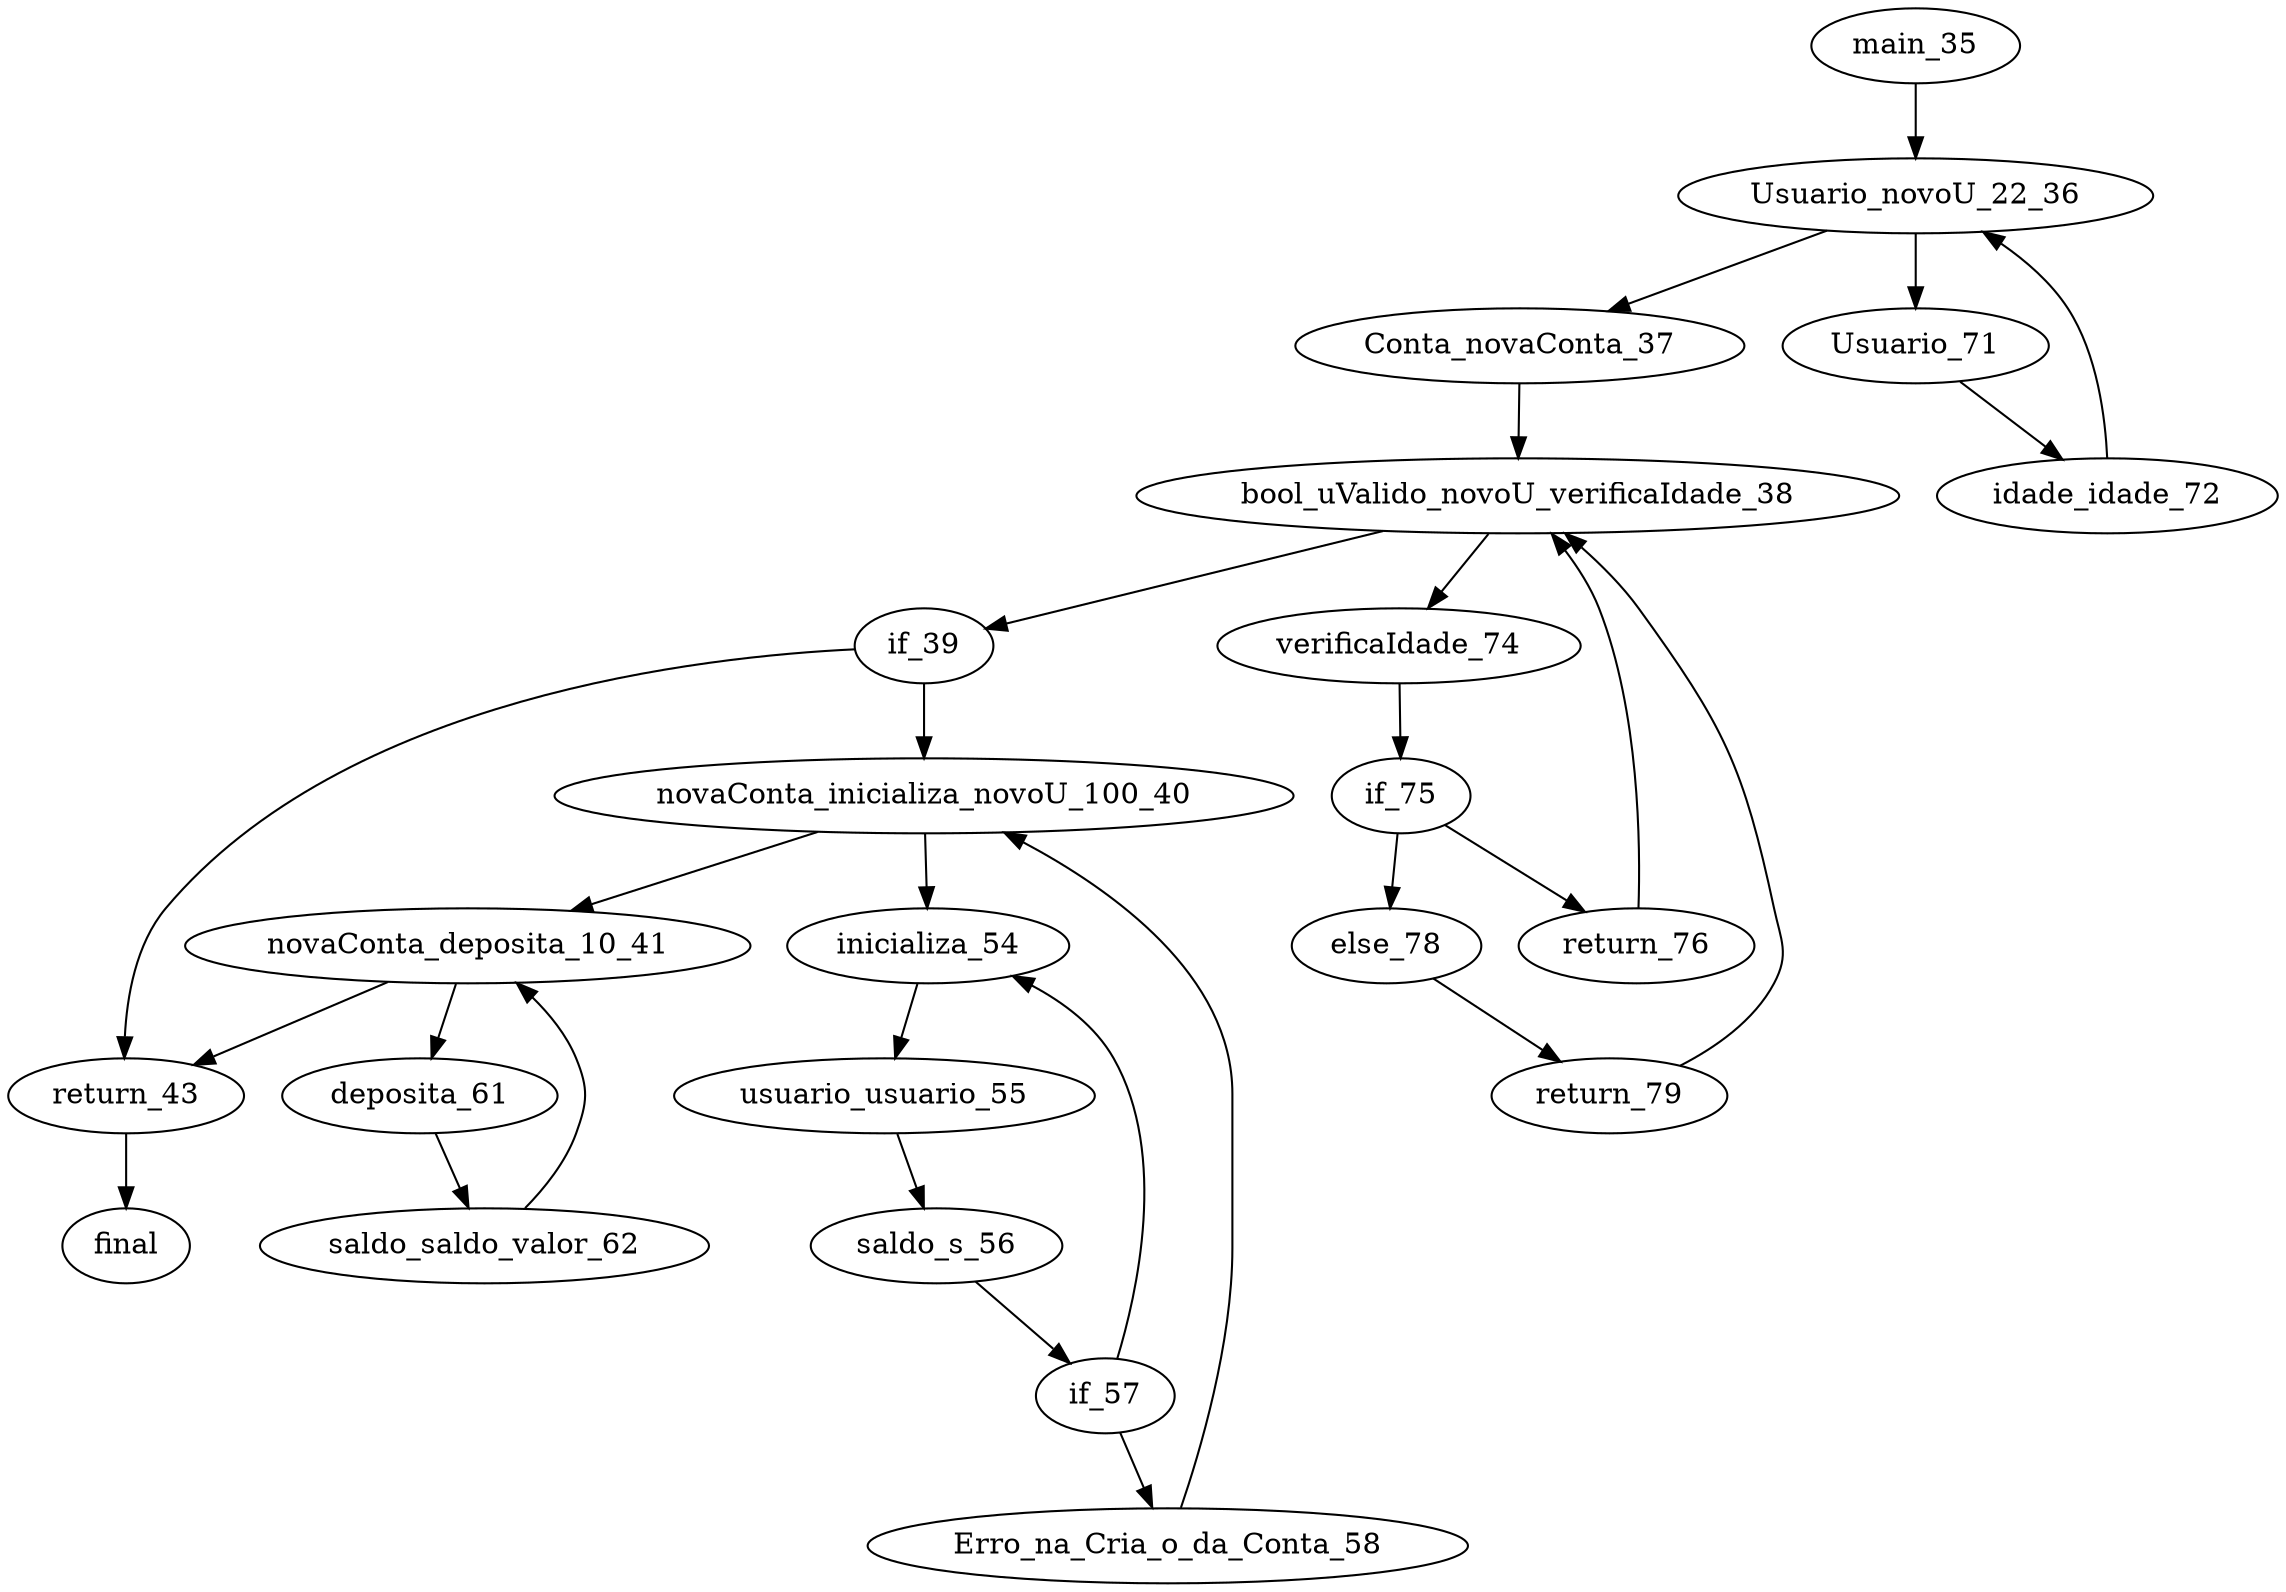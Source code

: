 strict digraph G {
main_35;
Usuario_novoU_22_36;
Conta_novaConta_37;
bool_uValido_novoU_verificaIdade_38;
if_39;
novaConta_inicializa_novoU_100_40;
novaConta_deposita_10_41;
return_43;
Usuario_71;
idade_idade_72;
verificaIdade_74;
if_75;
return_76;
else_78;
return_79;
inicializa_54;
usuario_usuario_55;
saldo_s_56;
if_57;
Erro_na_Cria_o_da_Conta_58;
deposita_61;
saldo_saldo_valor_62;
final;
main_35->Usuario_novoU_22_36;
Usuario_novoU_22_36->Conta_novaConta_37;
Conta_novaConta_37->bool_uValido_novoU_verificaIdade_38;
bool_uValido_novoU_verificaIdade_38->if_39;
if_39->novaConta_inicializa_novoU_100_40;
novaConta_inicializa_novoU_100_40->novaConta_deposita_10_41;
novaConta_deposita_10_41->return_43;
if_39->return_43;
return_43->final;
usuario_usuario_55->saldo_s_56;
saldo_s_56->if_57;
if_57->Erro_na_Cria_o_da_Conta_58;
if_75->return_76;
if_75->else_78;
else_78->return_79;
Usuario_71->idade_idade_72;
Usuario_novoU_22_36->Usuario_71;
idade_idade_72->Usuario_novoU_22_36;
verificaIdade_74->if_75;
bool_uValido_novoU_verificaIdade_38->verificaIdade_74;
return_76->bool_uValido_novoU_verificaIdade_38;
return_79->bool_uValido_novoU_verificaIdade_38;
inicializa_54->usuario_usuario_55;
if_57->inicializa_54;
novaConta_inicializa_novoU_100_40->inicializa_54;
Erro_na_Cria_o_da_Conta_58->novaConta_inicializa_novoU_100_40;
deposita_61->saldo_saldo_valor_62;
novaConta_deposita_10_41->deposita_61;
saldo_saldo_valor_62->novaConta_deposita_10_41;
}